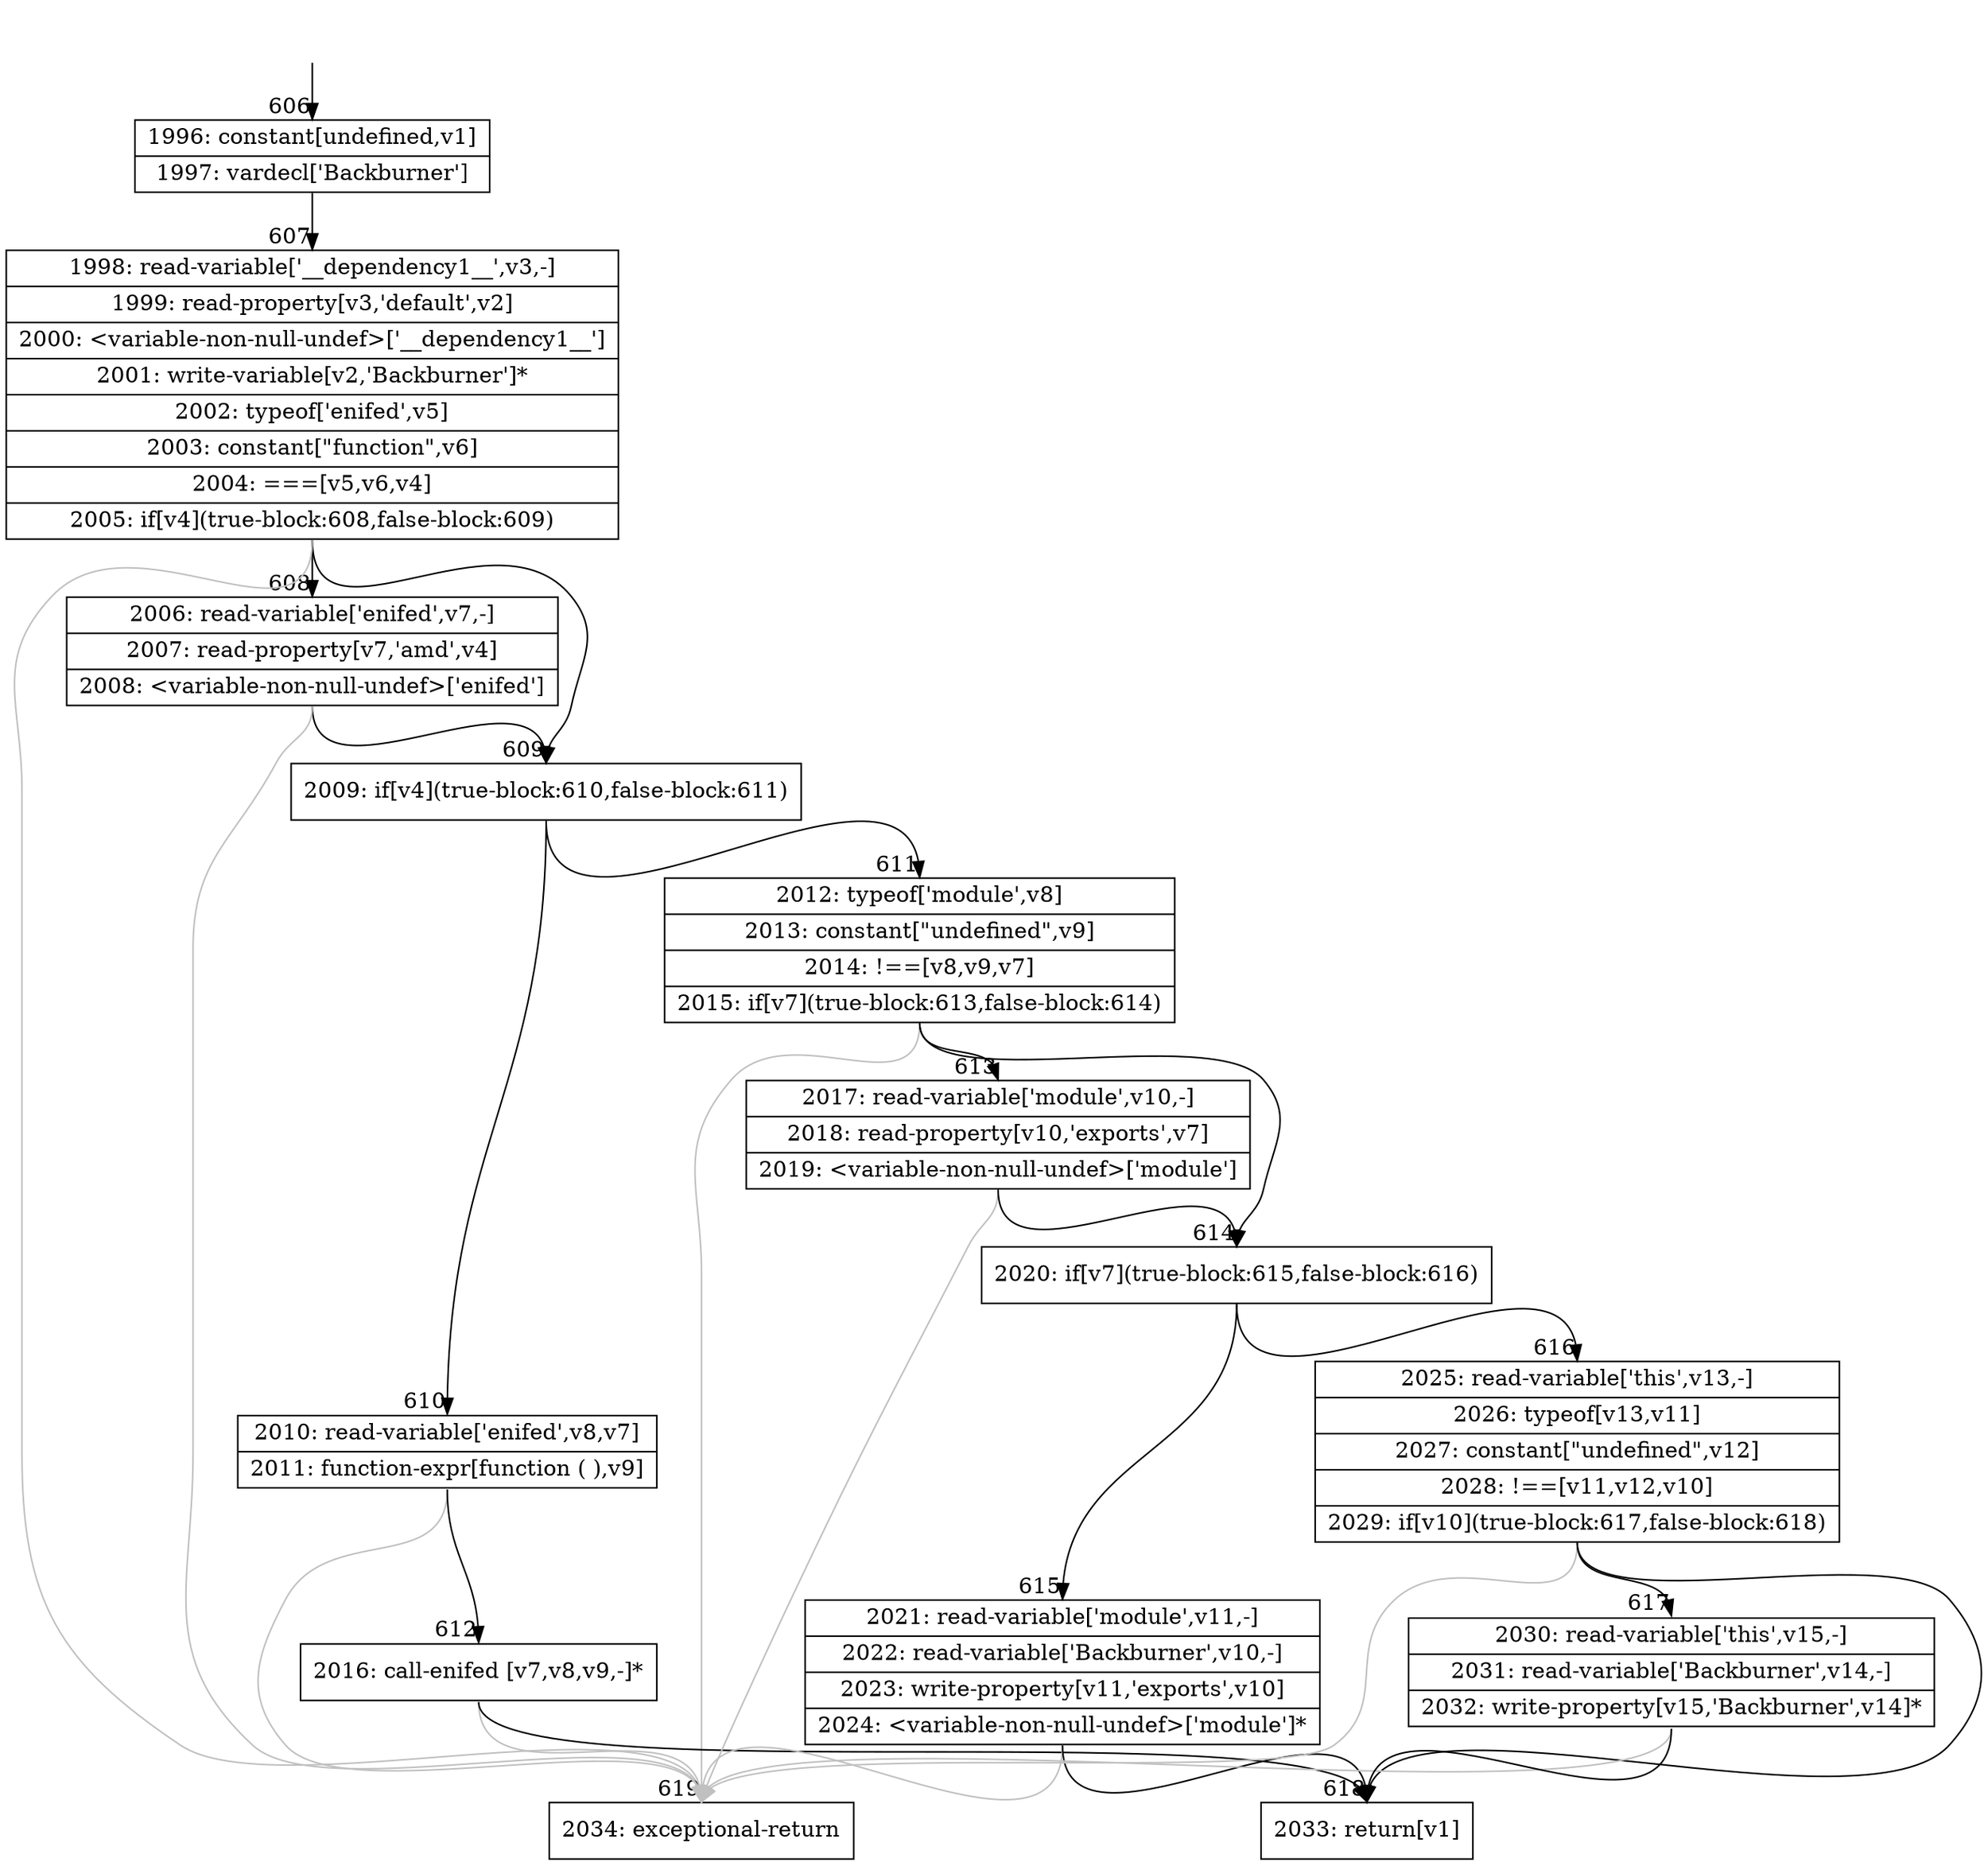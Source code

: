 digraph {
rankdir="TD"
BB_entry36[shape=none,label=""];
BB_entry36 -> BB606 [tailport=s, headport=n, headlabel="    606"]
BB606 [shape=record label="{1996: constant[undefined,v1]|1997: vardecl['Backburner']}" ] 
BB606 -> BB607 [tailport=s, headport=n, headlabel="      607"]
BB607 [shape=record label="{1998: read-variable['__dependency1__',v3,-]|1999: read-property[v3,'default',v2]|2000: \<variable-non-null-undef\>['__dependency1__']|2001: write-variable[v2,'Backburner']*|2002: typeof['enifed',v5]|2003: constant[\"function\",v6]|2004: ===[v5,v6,v4]|2005: if[v4](true-block:608,false-block:609)}" ] 
BB607 -> BB609 [tailport=s, headport=n, headlabel="      609"]
BB607 -> BB608 [tailport=s, headport=n, headlabel="      608"]
BB607 -> BB619 [tailport=s, headport=n, color=gray, headlabel="      619"]
BB608 [shape=record label="{2006: read-variable['enifed',v7,-]|2007: read-property[v7,'amd',v4]|2008: \<variable-non-null-undef\>['enifed']}" ] 
BB608 -> BB609 [tailport=s, headport=n]
BB608 -> BB619 [tailport=s, headport=n, color=gray]
BB609 [shape=record label="{2009: if[v4](true-block:610,false-block:611)}" ] 
BB609 -> BB610 [tailport=s, headport=n, headlabel="      610"]
BB609 -> BB611 [tailport=s, headport=n, headlabel="      611"]
BB610 [shape=record label="{2010: read-variable['enifed',v8,v7]|2011: function-expr[function ( ),v9]}" ] 
BB610 -> BB612 [tailport=s, headport=n, headlabel="      612"]
BB610 -> BB619 [tailport=s, headport=n, color=gray]
BB611 [shape=record label="{2012: typeof['module',v8]|2013: constant[\"undefined\",v9]|2014: !==[v8,v9,v7]|2015: if[v7](true-block:613,false-block:614)}" ] 
BB611 -> BB614 [tailport=s, headport=n, headlabel="      614"]
BB611 -> BB613 [tailport=s, headport=n, headlabel="      613"]
BB611 -> BB619 [tailport=s, headport=n, color=gray]
BB612 [shape=record label="{2016: call-enifed [v7,v8,v9,-]*}" ] 
BB612 -> BB618 [tailport=s, headport=n, headlabel="      618"]
BB612 -> BB619 [tailport=s, headport=n, color=gray]
BB613 [shape=record label="{2017: read-variable['module',v10,-]|2018: read-property[v10,'exports',v7]|2019: \<variable-non-null-undef\>['module']}" ] 
BB613 -> BB614 [tailport=s, headport=n]
BB613 -> BB619 [tailport=s, headport=n, color=gray]
BB614 [shape=record label="{2020: if[v7](true-block:615,false-block:616)}" ] 
BB614 -> BB615 [tailport=s, headport=n, headlabel="      615"]
BB614 -> BB616 [tailport=s, headport=n, headlabel="      616"]
BB615 [shape=record label="{2021: read-variable['module',v11,-]|2022: read-variable['Backburner',v10,-]|2023: write-property[v11,'exports',v10]|2024: \<variable-non-null-undef\>['module']*}" ] 
BB615 -> BB618 [tailport=s, headport=n]
BB615 -> BB619 [tailport=s, headport=n, color=gray]
BB616 [shape=record label="{2025: read-variable['this',v13,-]|2026: typeof[v13,v11]|2027: constant[\"undefined\",v12]|2028: !==[v11,v12,v10]|2029: if[v10](true-block:617,false-block:618)}" ] 
BB616 -> BB617 [tailport=s, headport=n, headlabel="      617"]
BB616 -> BB618 [tailport=s, headport=n]
BB616 -> BB619 [tailport=s, headport=n, color=gray]
BB617 [shape=record label="{2030: read-variable['this',v15,-]|2031: read-variable['Backburner',v14,-]|2032: write-property[v15,'Backburner',v14]*}" ] 
BB617 -> BB618 [tailport=s, headport=n]
BB617 -> BB619 [tailport=s, headport=n, color=gray]
BB618 [shape=record label="{2033: return[v1]}" ] 
BB619 [shape=record label="{2034: exceptional-return}" ] 
//#$~ 638
}
